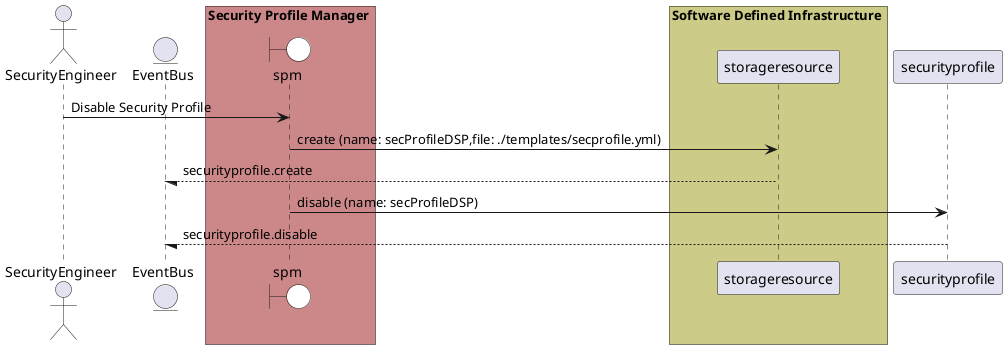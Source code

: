 @startuml

actor "SecurityEngineer"


entity EventBus

box Security Profile Manager #cc8888
    boundary spm #white
end box


box Software Defined Infrastructure #cccc88
            participant storageresource
    end box

box Security Profile Manager #cc8888
    end box


"SecurityEngineer" -> spm: Disable Security Profile

    spm -> "storageresource": create (name: secProfileDSP,file: ./templates/secprofile.yml)

    "storageresource" --/ EventBus: securityprofile.create

    spm -> "securityprofile": disable (name: secProfileDSP)

    "securityprofile" --/ EventBus: securityprofile.disable



@enduml
